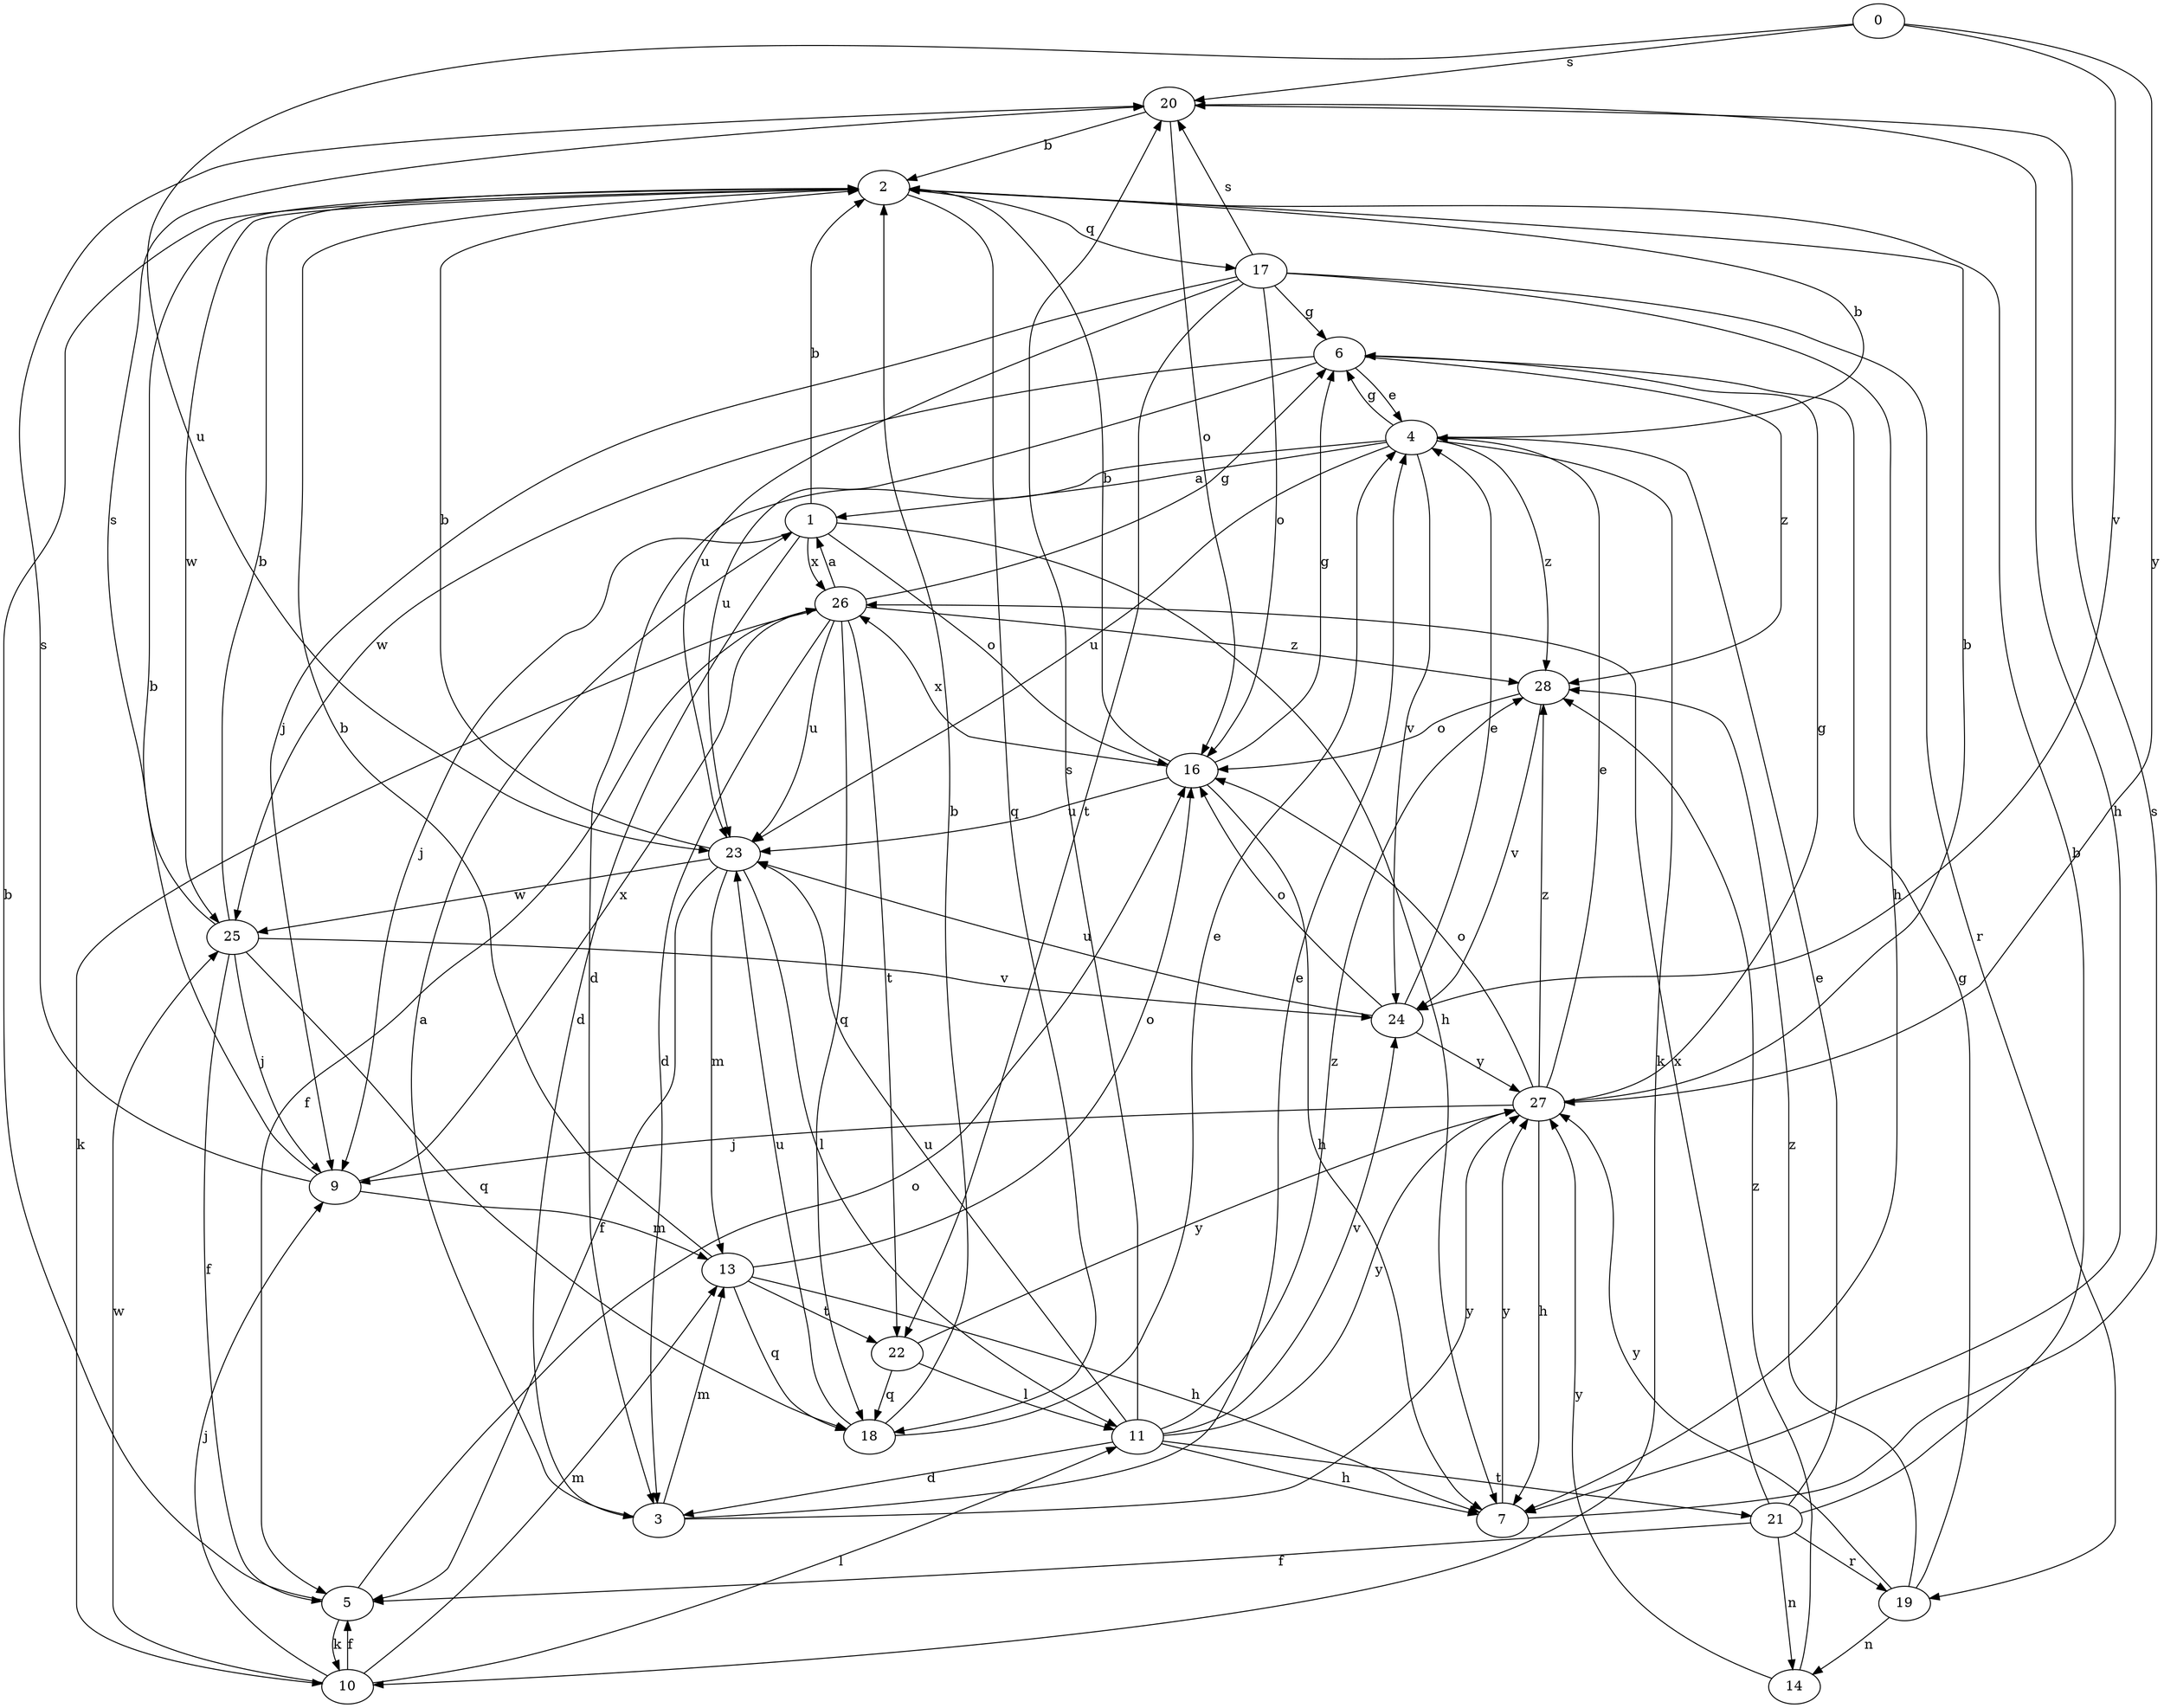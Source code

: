 strict digraph  {
0;
1;
2;
3;
4;
5;
6;
7;
9;
10;
11;
13;
14;
16;
17;
18;
19;
20;
21;
22;
23;
24;
25;
26;
27;
28;
0 -> 20  [label=s];
0 -> 23  [label=u];
0 -> 24  [label=v];
0 -> 27  [label=y];
1 -> 2  [label=b];
1 -> 3  [label=d];
1 -> 7  [label=h];
1 -> 9  [label=j];
1 -> 16  [label=o];
1 -> 26  [label=x];
2 -> 17  [label=q];
2 -> 18  [label=q];
2 -> 25  [label=w];
3 -> 1  [label=a];
3 -> 4  [label=e];
3 -> 13  [label=m];
3 -> 27  [label=y];
4 -> 1  [label=a];
4 -> 2  [label=b];
4 -> 3  [label=d];
4 -> 6  [label=g];
4 -> 10  [label=k];
4 -> 23  [label=u];
4 -> 24  [label=v];
4 -> 28  [label=z];
5 -> 2  [label=b];
5 -> 10  [label=k];
5 -> 16  [label=o];
6 -> 4  [label=e];
6 -> 23  [label=u];
6 -> 25  [label=w];
6 -> 28  [label=z];
7 -> 20  [label=s];
7 -> 27  [label=y];
9 -> 2  [label=b];
9 -> 13  [label=m];
9 -> 20  [label=s];
9 -> 26  [label=x];
10 -> 5  [label=f];
10 -> 9  [label=j];
10 -> 11  [label=l];
10 -> 13  [label=m];
10 -> 25  [label=w];
11 -> 3  [label=d];
11 -> 7  [label=h];
11 -> 20  [label=s];
11 -> 21  [label=t];
11 -> 23  [label=u];
11 -> 24  [label=v];
11 -> 27  [label=y];
11 -> 28  [label=z];
13 -> 2  [label=b];
13 -> 7  [label=h];
13 -> 16  [label=o];
13 -> 18  [label=q];
13 -> 22  [label=t];
14 -> 27  [label=y];
14 -> 28  [label=z];
16 -> 2  [label=b];
16 -> 6  [label=g];
16 -> 7  [label=h];
16 -> 23  [label=u];
16 -> 26  [label=x];
17 -> 6  [label=g];
17 -> 7  [label=h];
17 -> 9  [label=j];
17 -> 16  [label=o];
17 -> 19  [label=r];
17 -> 20  [label=s];
17 -> 22  [label=t];
17 -> 23  [label=u];
18 -> 2  [label=b];
18 -> 4  [label=e];
18 -> 23  [label=u];
19 -> 6  [label=g];
19 -> 14  [label=n];
19 -> 27  [label=y];
19 -> 28  [label=z];
20 -> 2  [label=b];
20 -> 7  [label=h];
20 -> 16  [label=o];
21 -> 2  [label=b];
21 -> 4  [label=e];
21 -> 5  [label=f];
21 -> 14  [label=n];
21 -> 19  [label=r];
21 -> 26  [label=x];
22 -> 11  [label=l];
22 -> 18  [label=q];
22 -> 27  [label=y];
23 -> 2  [label=b];
23 -> 5  [label=f];
23 -> 11  [label=l];
23 -> 13  [label=m];
23 -> 25  [label=w];
24 -> 4  [label=e];
24 -> 16  [label=o];
24 -> 23  [label=u];
24 -> 27  [label=y];
25 -> 2  [label=b];
25 -> 5  [label=f];
25 -> 9  [label=j];
25 -> 18  [label=q];
25 -> 20  [label=s];
25 -> 24  [label=v];
26 -> 1  [label=a];
26 -> 3  [label=d];
26 -> 5  [label=f];
26 -> 6  [label=g];
26 -> 10  [label=k];
26 -> 18  [label=q];
26 -> 22  [label=t];
26 -> 23  [label=u];
26 -> 28  [label=z];
27 -> 2  [label=b];
27 -> 4  [label=e];
27 -> 6  [label=g];
27 -> 7  [label=h];
27 -> 9  [label=j];
27 -> 16  [label=o];
27 -> 28  [label=z];
28 -> 16  [label=o];
28 -> 24  [label=v];
}
